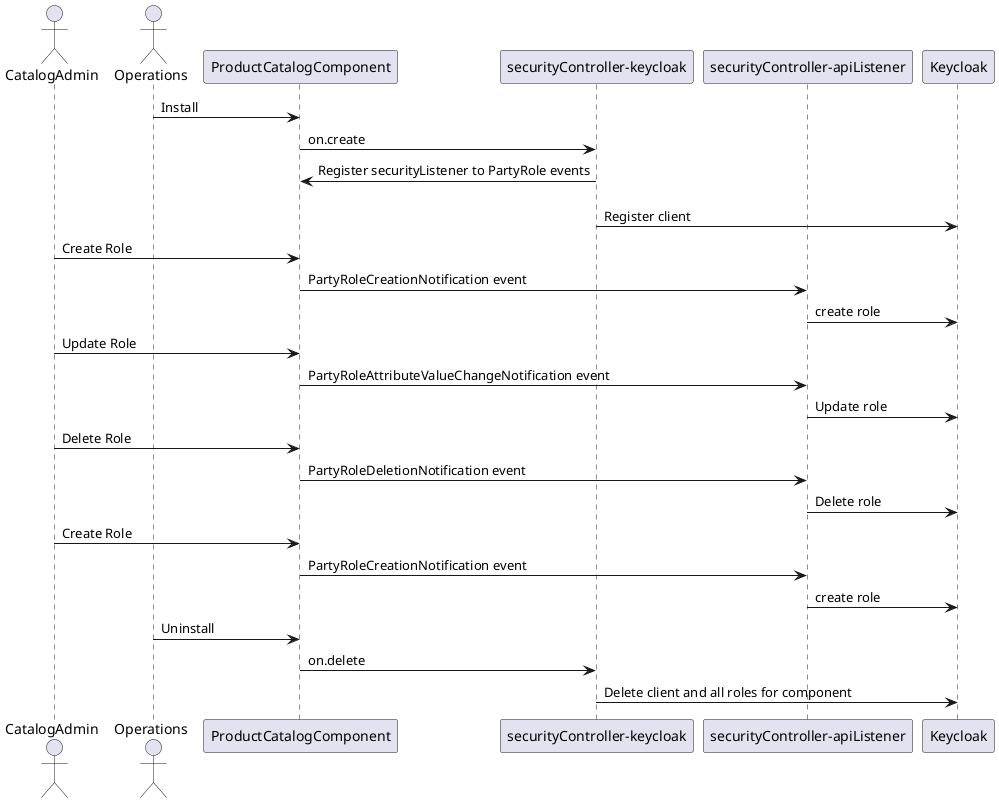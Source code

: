 @startuml

actor "CatalogAdmin"
actor "Operations"


"Operations"-> ProductCatalogComponent: Install
ProductCatalogComponent -> "securityController-keycloak": on.create 
"securityController-keycloak" -> ProductCatalogComponent: Register securityListener to PartyRole events
"securityController-keycloak" -[hidden]-> "securityController-apiListener"
"securityController-keycloak" -> Keycloak: Register client
"CatalogAdmin" -> ProductCatalogComponent: Create Role
ProductCatalogComponent-> "securityController-apiListener": PartyRoleCreationNotification event
"securityController-apiListener" -> Keycloak: create role
"CatalogAdmin" -> ProductCatalogComponent: Update Role
ProductCatalogComponent-> "securityController-apiListener": PartyRoleAttributeValueChangeNotification event
"securityController-apiListener" -> Keycloak: Update role
"CatalogAdmin" -> ProductCatalogComponent: Delete Role
ProductCatalogComponent-> "securityController-apiListener": PartyRoleDeletionNotification event
"securityController-apiListener" -> Keycloak: Delete role
"CatalogAdmin" -> ProductCatalogComponent: Create Role
ProductCatalogComponent-> "securityController-apiListener": PartyRoleCreationNotification event
"securityController-apiListener" -> Keycloak: create role
"Operations"-> ProductCatalogComponent: Uninstall
ProductCatalogComponent -> "securityController-keycloak": on.delete 
"securityController-keycloak" -> Keycloak: Delete client and all roles for component

@enduml